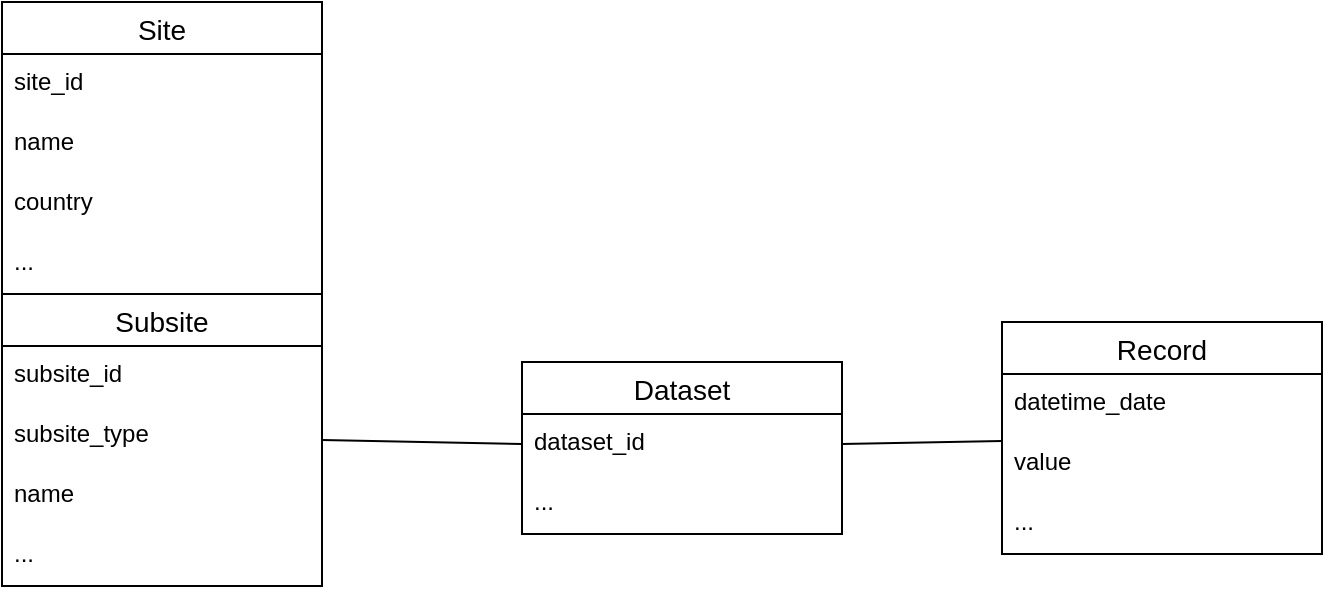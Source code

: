 <mxfile version="14.5.1" type="device"><diagram name="Page-1" id="9f46799a-70d6-7492-0946-bef42562c5a5"><mxGraphModel dx="1086" dy="966" grid="1" gridSize="10" guides="1" tooltips="1" connect="1" arrows="1" fold="1" page="1" pageScale="1" pageWidth="1100" pageHeight="850" background="#ffffff" math="0" shadow="0"><root><mxCell id="0"/><mxCell id="1" parent="0"/><mxCell id="uElZ9jLYM5TctWd0yTtZ-1" value="Site" style="swimlane;fontStyle=0;childLayout=stackLayout;horizontal=1;startSize=26;horizontalStack=0;resizeParent=1;resizeParentMax=0;resizeLast=0;collapsible=1;marginBottom=0;align=center;fontSize=14;" parent="1" vertex="1"><mxGeometry x="350" y="60" width="160" height="292" as="geometry"/></mxCell><mxCell id="uElZ9jLYM5TctWd0yTtZ-2" value="site_id" style="text;strokeColor=none;fillColor=none;spacingLeft=4;spacingRight=4;overflow=hidden;rotatable=0;points=[[0,0.5],[1,0.5]];portConstraint=eastwest;fontSize=12;" parent="uElZ9jLYM5TctWd0yTtZ-1" vertex="1"><mxGeometry y="26" width="160" height="30" as="geometry"/></mxCell><mxCell id="uElZ9jLYM5TctWd0yTtZ-3" value="name" style="text;strokeColor=none;fillColor=none;spacingLeft=4;spacingRight=4;overflow=hidden;rotatable=0;points=[[0,0.5],[1,0.5]];portConstraint=eastwest;fontSize=12;" parent="uElZ9jLYM5TctWd0yTtZ-1" vertex="1"><mxGeometry y="56" width="160" height="30" as="geometry"/></mxCell><mxCell id="uElZ9jLYM5TctWd0yTtZ-4" value="country" style="text;strokeColor=none;fillColor=none;spacingLeft=4;spacingRight=4;overflow=hidden;rotatable=0;points=[[0,0.5],[1,0.5]];portConstraint=eastwest;fontSize=12;" parent="uElZ9jLYM5TctWd0yTtZ-1" vertex="1"><mxGeometry y="86" width="160" height="30" as="geometry"/></mxCell><mxCell id="uElZ9jLYM5TctWd0yTtZ-5" value="..." style="text;strokeColor=none;fillColor=none;spacingLeft=4;spacingRight=4;overflow=hidden;rotatable=0;points=[[0,0.5],[1,0.5]];portConstraint=eastwest;fontSize=12;" parent="uElZ9jLYM5TctWd0yTtZ-1" vertex="1"><mxGeometry y="116" width="160" height="30" as="geometry"/></mxCell><mxCell id="uElZ9jLYM5TctWd0yTtZ-6" value="Subsite" style="swimlane;fontStyle=0;childLayout=stackLayout;horizontal=1;startSize=26;horizontalStack=0;resizeParent=1;resizeParentMax=0;resizeLast=0;collapsible=1;marginBottom=0;align=center;fontSize=14;" parent="uElZ9jLYM5TctWd0yTtZ-1" vertex="1"><mxGeometry y="146" width="160" height="146" as="geometry"/></mxCell><mxCell id="uElZ9jLYM5TctWd0yTtZ-7" value="subsite_id" style="text;strokeColor=none;fillColor=none;spacingLeft=4;spacingRight=4;overflow=hidden;rotatable=0;points=[[0,0.5],[1,0.5]];portConstraint=eastwest;fontSize=12;" parent="uElZ9jLYM5TctWd0yTtZ-6" vertex="1"><mxGeometry y="26" width="160" height="30" as="geometry"/></mxCell><mxCell id="uElZ9jLYM5TctWd0yTtZ-8" value="subsite_type" style="text;strokeColor=none;fillColor=none;spacingLeft=4;spacingRight=4;overflow=hidden;rotatable=0;points=[[0,0.5],[1,0.5]];portConstraint=eastwest;fontSize=12;" parent="uElZ9jLYM5TctWd0yTtZ-6" vertex="1"><mxGeometry y="56" width="160" height="30" as="geometry"/></mxCell><mxCell id="uElZ9jLYM5TctWd0yTtZ-10" value="name" style="text;strokeColor=none;fillColor=none;spacingLeft=4;spacingRight=4;overflow=hidden;rotatable=0;points=[[0,0.5],[1,0.5]];portConstraint=eastwest;fontSize=12;" parent="uElZ9jLYM5TctWd0yTtZ-6" vertex="1"><mxGeometry y="86" width="160" height="30" as="geometry"/></mxCell><mxCell id="uElZ9jLYM5TctWd0yTtZ-15" value="..." style="text;strokeColor=none;fillColor=none;spacingLeft=4;spacingRight=4;overflow=hidden;rotatable=0;points=[[0,0.5],[1,0.5]];portConstraint=eastwest;fontSize=12;" parent="uElZ9jLYM5TctWd0yTtZ-6" vertex="1"><mxGeometry y="116" width="160" height="30" as="geometry"/></mxCell><mxCell id="uElZ9jLYM5TctWd0yTtZ-11" value="Record" style="swimlane;fontStyle=0;childLayout=stackLayout;horizontal=1;startSize=26;horizontalStack=0;resizeParent=1;resizeParentMax=0;resizeLast=0;collapsible=1;marginBottom=0;align=center;fontSize=14;" parent="1" vertex="1"><mxGeometry x="850" y="220" width="160" height="116" as="geometry"/></mxCell><mxCell id="uElZ9jLYM5TctWd0yTtZ-12" value="datetime_date" style="text;strokeColor=none;fillColor=none;spacingLeft=4;spacingRight=4;overflow=hidden;rotatable=0;points=[[0,0.5],[1,0.5]];portConstraint=eastwest;fontSize=12;" parent="uElZ9jLYM5TctWd0yTtZ-11" vertex="1"><mxGeometry y="26" width="160" height="30" as="geometry"/></mxCell><mxCell id="uElZ9jLYM5TctWd0yTtZ-14" value="value" style="text;strokeColor=none;fillColor=none;spacingLeft=4;spacingRight=4;overflow=hidden;rotatable=0;points=[[0,0.5],[1,0.5]];portConstraint=eastwest;fontSize=12;" parent="uElZ9jLYM5TctWd0yTtZ-11" vertex="1"><mxGeometry y="56" width="160" height="30" as="geometry"/></mxCell><mxCell id="uElZ9jLYM5TctWd0yTtZ-21" value="..." style="text;strokeColor=none;fillColor=none;spacingLeft=4;spacingRight=4;overflow=hidden;rotatable=0;points=[[0,0.5],[1,0.5]];portConstraint=eastwest;fontSize=12;" parent="uElZ9jLYM5TctWd0yTtZ-11" vertex="1"><mxGeometry y="86" width="160" height="30" as="geometry"/></mxCell><mxCell id="uElZ9jLYM5TctWd0yTtZ-16" value="Dataset" style="swimlane;fontStyle=0;childLayout=stackLayout;horizontal=1;startSize=26;horizontalStack=0;resizeParent=1;resizeParentMax=0;resizeLast=0;collapsible=1;marginBottom=0;align=center;fontSize=14;" parent="1" vertex="1"><mxGeometry x="610" y="240" width="160" height="86" as="geometry"/></mxCell><mxCell id="uElZ9jLYM5TctWd0yTtZ-17" value="dataset_id" style="text;strokeColor=none;fillColor=none;spacingLeft=4;spacingRight=4;overflow=hidden;rotatable=0;points=[[0,0.5],[1,0.5]];portConstraint=eastwest;fontSize=12;" parent="uElZ9jLYM5TctWd0yTtZ-16" vertex="1"><mxGeometry y="26" width="160" height="30" as="geometry"/></mxCell><mxCell id="uElZ9jLYM5TctWd0yTtZ-18" value="..." style="text;strokeColor=none;fillColor=none;spacingLeft=4;spacingRight=4;overflow=hidden;rotatable=0;points=[[0,0.5],[1,0.5]];portConstraint=eastwest;fontSize=12;" parent="uElZ9jLYM5TctWd0yTtZ-16" vertex="1"><mxGeometry y="56" width="160" height="30" as="geometry"/></mxCell><mxCell id="uElZ9jLYM5TctWd0yTtZ-22" value="" style="endArrow=none;html=1;exitX=1;exitY=0.5;exitDx=0;exitDy=0;entryX=0;entryY=0.117;entryDx=0;entryDy=0;entryPerimeter=0;" parent="1" source="uElZ9jLYM5TctWd0yTtZ-17" target="uElZ9jLYM5TctWd0yTtZ-14" edge="1"><mxGeometry width="50" height="50" relative="1" as="geometry"><mxPoint x="470" y="600" as="sourcePoint"/><mxPoint x="840" y="360" as="targetPoint"/></mxGeometry></mxCell><mxCell id="gp_1UmoyTVPqRPQi09Db-14" value="" style="endArrow=none;html=1;entryX=0;entryY=0.5;entryDx=0;entryDy=0;exitX=1;exitY=0.5;exitDx=0;exitDy=0;" edge="1" parent="1" source="uElZ9jLYM5TctWd0yTtZ-6" target="uElZ9jLYM5TctWd0yTtZ-17"><mxGeometry width="50" height="50" relative="1" as="geometry"><mxPoint x="520" y="520" as="sourcePoint"/><mxPoint x="570" y="470" as="targetPoint"/></mxGeometry></mxCell></root></mxGraphModel></diagram></mxfile>